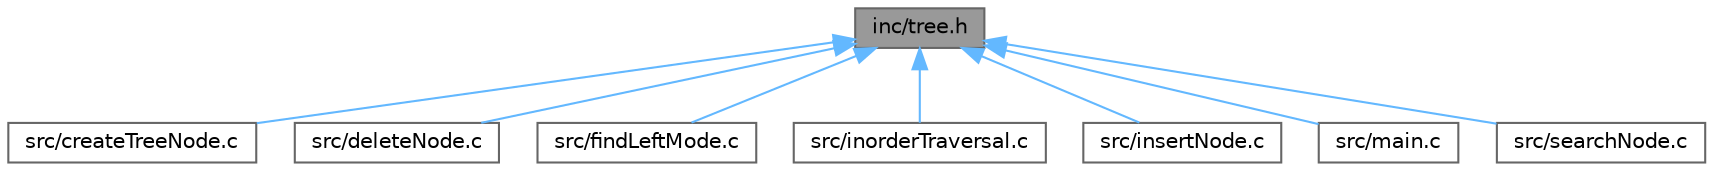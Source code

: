 digraph "inc/tree.h"
{
 // LATEX_PDF_SIZE
  bgcolor="transparent";
  edge [fontname=Helvetica,fontsize=10,labelfontname=Helvetica,labelfontsize=10];
  node [fontname=Helvetica,fontsize=10,shape=box,height=0.2,width=0.4];
  Node1 [id="Node000001",label="inc/tree.h",height=0.2,width=0.4,color="gray40", fillcolor="grey60", style="filled", fontcolor="black",tooltip=" "];
  Node1 -> Node2 [id="edge1_Node000001_Node000002",dir="back",color="steelblue1",style="solid",tooltip=" "];
  Node2 [id="Node000002",label="src/createTreeNode.c",height=0.2,width=0.4,color="grey40", fillcolor="white", style="filled",URL="$d1/d58/createTreeNode_8c.html",tooltip=" "];
  Node1 -> Node3 [id="edge2_Node000001_Node000003",dir="back",color="steelblue1",style="solid",tooltip=" "];
  Node3 [id="Node000003",label="src/deleteNode.c",height=0.2,width=0.4,color="grey40", fillcolor="white", style="filled",URL="$d9/d27/deleteNode_8c.html",tooltip=" "];
  Node1 -> Node4 [id="edge3_Node000001_Node000004",dir="back",color="steelblue1",style="solid",tooltip=" "];
  Node4 [id="Node000004",label="src/findLeftMode.c",height=0.2,width=0.4,color="grey40", fillcolor="white", style="filled",URL="$d1/da8/findLeftMode_8c.html",tooltip=" "];
  Node1 -> Node5 [id="edge4_Node000001_Node000005",dir="back",color="steelblue1",style="solid",tooltip=" "];
  Node5 [id="Node000005",label="src/inorderTraversal.c",height=0.2,width=0.4,color="grey40", fillcolor="white", style="filled",URL="$d7/d4e/inorderTraversal_8c.html",tooltip=" "];
  Node1 -> Node6 [id="edge5_Node000001_Node000006",dir="back",color="steelblue1",style="solid",tooltip=" "];
  Node6 [id="Node000006",label="src/insertNode.c",height=0.2,width=0.4,color="grey40", fillcolor="white", style="filled",URL="$d2/dae/insertNode_8c.html",tooltip=" "];
  Node1 -> Node7 [id="edge6_Node000001_Node000007",dir="back",color="steelblue1",style="solid",tooltip=" "];
  Node7 [id="Node000007",label="src/main.c",height=0.2,width=0.4,color="grey40", fillcolor="white", style="filled",URL="$d0/d29/main_8c.html",tooltip=" "];
  Node1 -> Node8 [id="edge7_Node000001_Node000008",dir="back",color="steelblue1",style="solid",tooltip=" "];
  Node8 [id="Node000008",label="src/searchNode.c",height=0.2,width=0.4,color="grey40", fillcolor="white", style="filled",URL="$d1/d2e/searchNode_8c.html",tooltip=" "];
}
